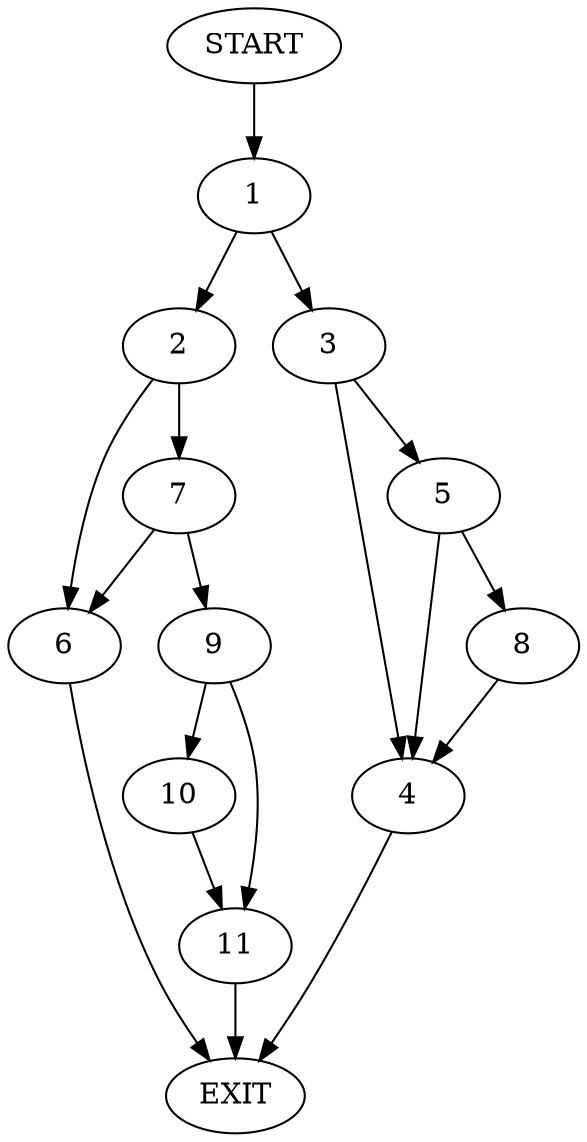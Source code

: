 digraph {
0 [label="START"]
12 [label="EXIT"]
0 -> 1
1 -> 2
1 -> 3
3 -> 4
3 -> 5
2 -> 6
2 -> 7
5 -> 4
5 -> 8
4 -> 12
8 -> 4
6 -> 12
7 -> 9
7 -> 6
9 -> 10
9 -> 11
10 -> 11
11 -> 12
}

